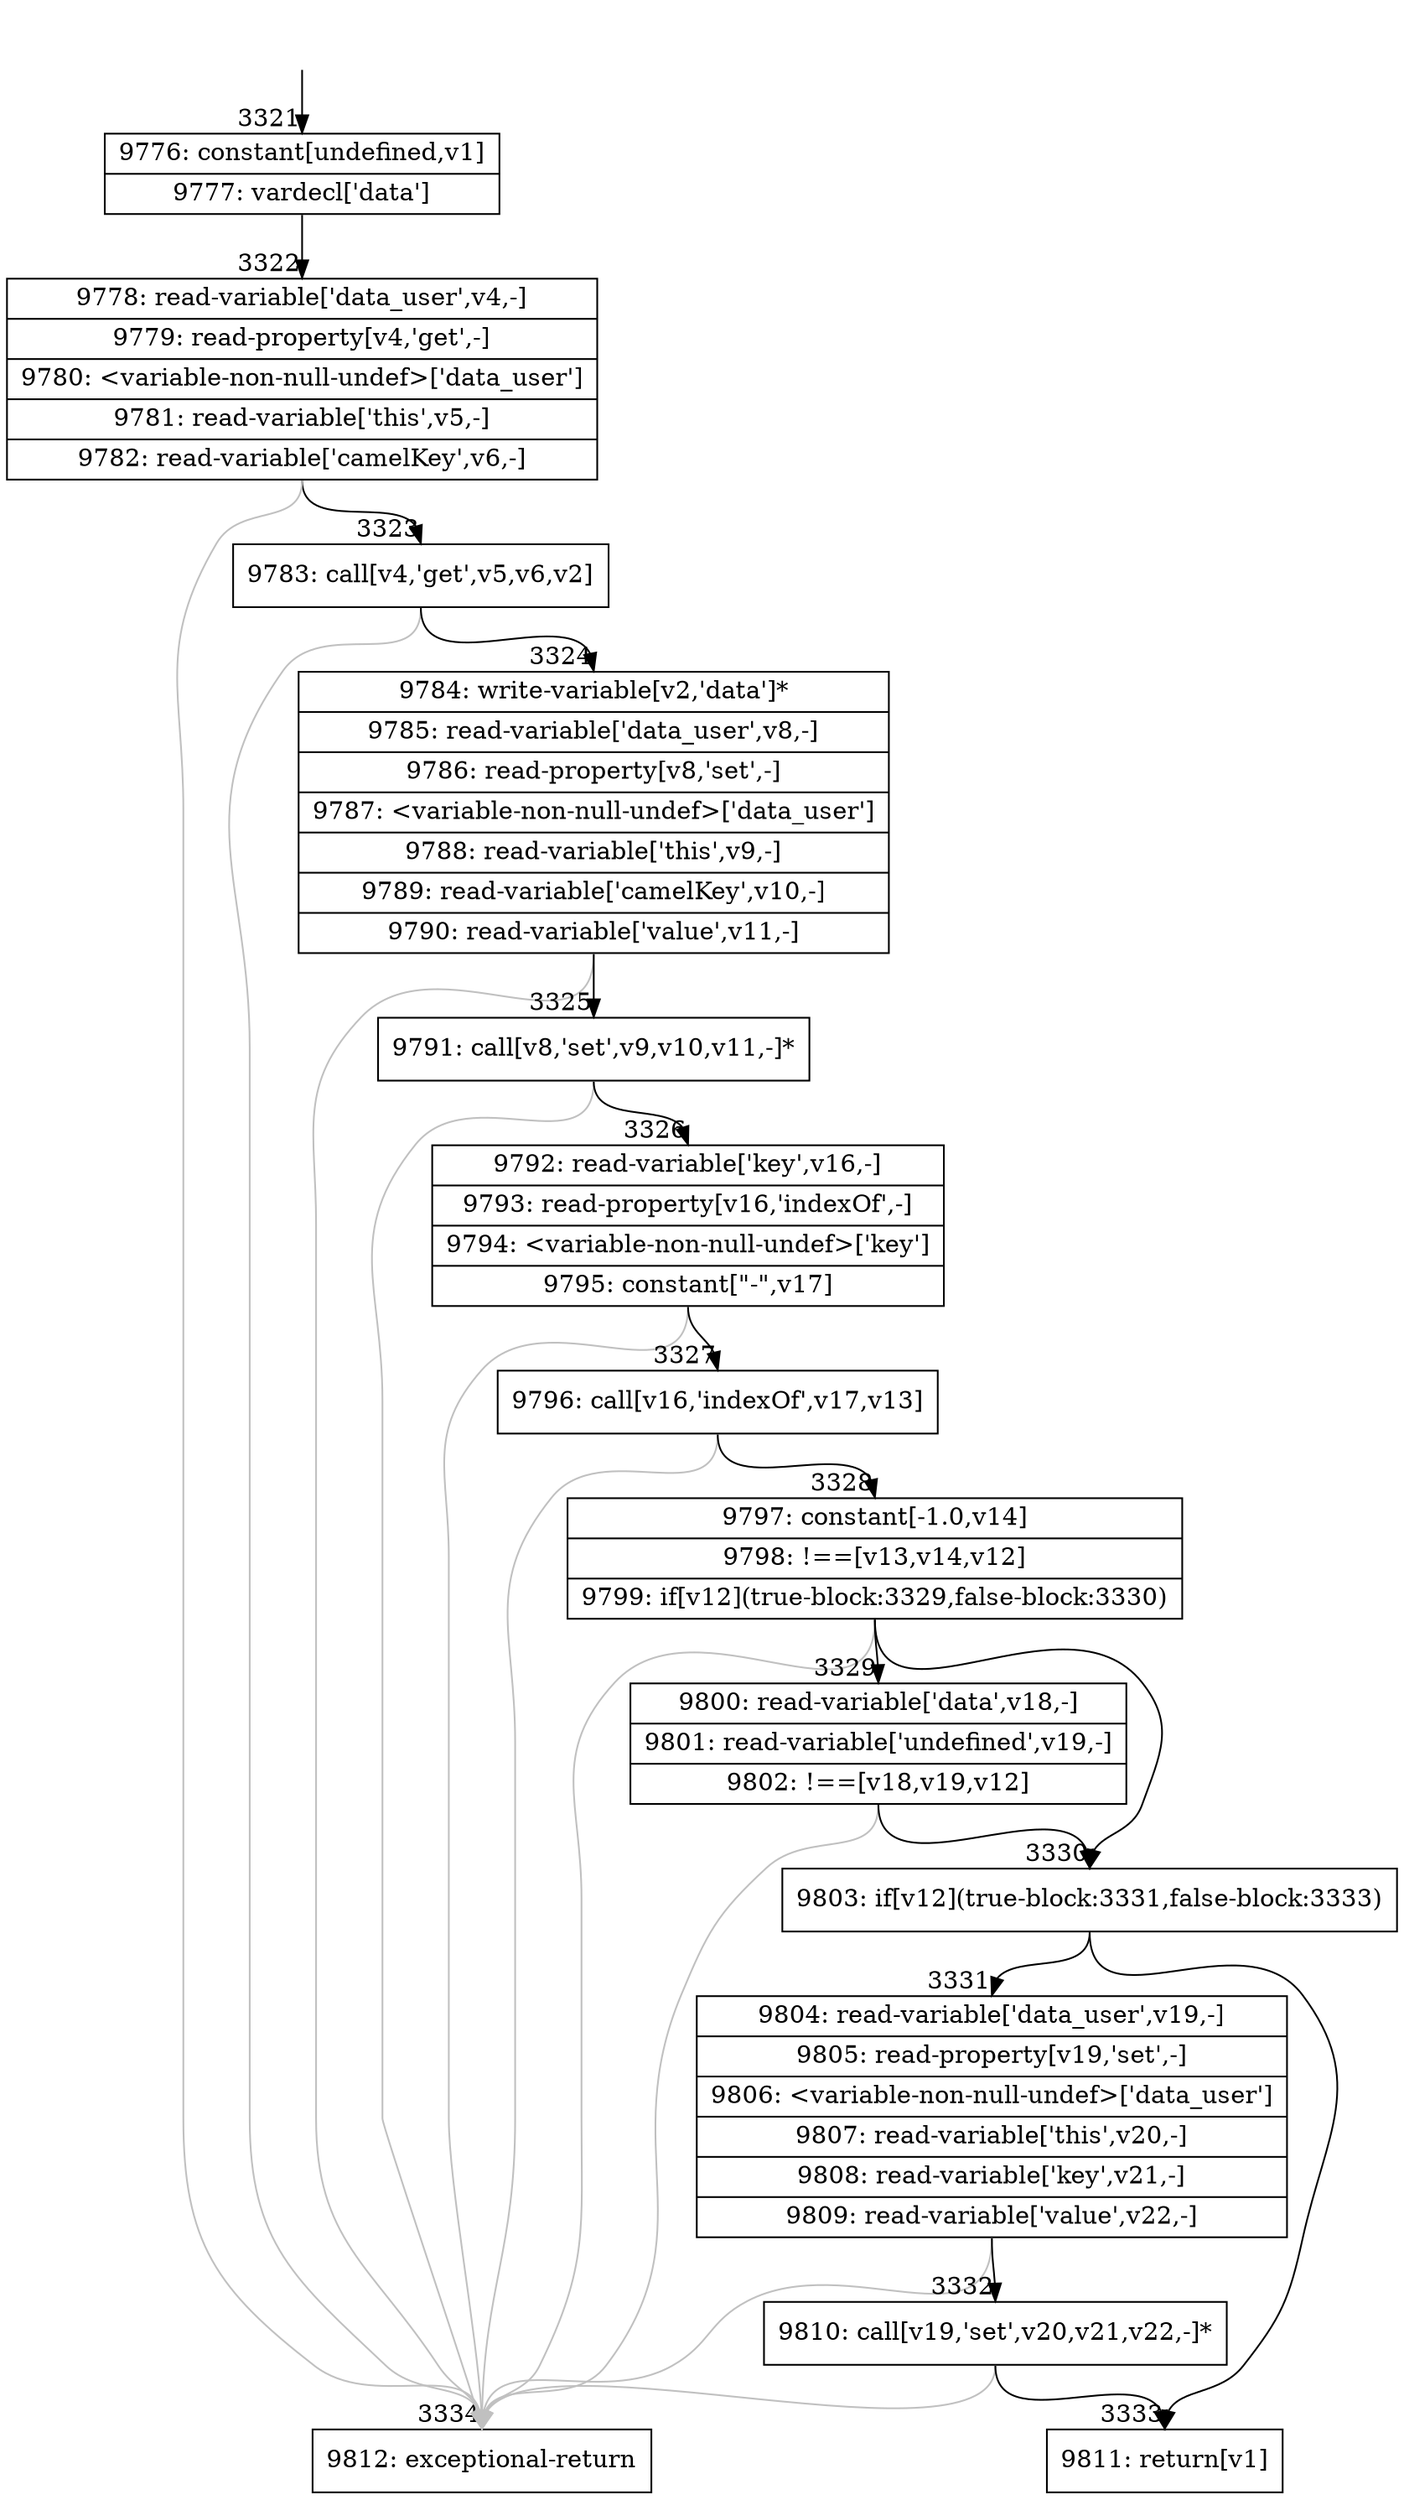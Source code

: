 digraph {
rankdir="TD"
BB_entry223[shape=none,label=""];
BB_entry223 -> BB3321 [tailport=s, headport=n, headlabel="    3321"]
BB3321 [shape=record label="{9776: constant[undefined,v1]|9777: vardecl['data']}" ] 
BB3321 -> BB3322 [tailport=s, headport=n, headlabel="      3322"]
BB3322 [shape=record label="{9778: read-variable['data_user',v4,-]|9779: read-property[v4,'get',-]|9780: \<variable-non-null-undef\>['data_user']|9781: read-variable['this',v5,-]|9782: read-variable['camelKey',v6,-]}" ] 
BB3322 -> BB3323 [tailport=s, headport=n, headlabel="      3323"]
BB3322 -> BB3334 [tailport=s, headport=n, color=gray, headlabel="      3334"]
BB3323 [shape=record label="{9783: call[v4,'get',v5,v6,v2]}" ] 
BB3323 -> BB3324 [tailport=s, headport=n, headlabel="      3324"]
BB3323 -> BB3334 [tailport=s, headport=n, color=gray]
BB3324 [shape=record label="{9784: write-variable[v2,'data']*|9785: read-variable['data_user',v8,-]|9786: read-property[v8,'set',-]|9787: \<variable-non-null-undef\>['data_user']|9788: read-variable['this',v9,-]|9789: read-variable['camelKey',v10,-]|9790: read-variable['value',v11,-]}" ] 
BB3324 -> BB3325 [tailport=s, headport=n, headlabel="      3325"]
BB3324 -> BB3334 [tailport=s, headport=n, color=gray]
BB3325 [shape=record label="{9791: call[v8,'set',v9,v10,v11,-]*}" ] 
BB3325 -> BB3326 [tailport=s, headport=n, headlabel="      3326"]
BB3325 -> BB3334 [tailport=s, headport=n, color=gray]
BB3326 [shape=record label="{9792: read-variable['key',v16,-]|9793: read-property[v16,'indexOf',-]|9794: \<variable-non-null-undef\>['key']|9795: constant[\"-\",v17]}" ] 
BB3326 -> BB3327 [tailport=s, headport=n, headlabel="      3327"]
BB3326 -> BB3334 [tailport=s, headport=n, color=gray]
BB3327 [shape=record label="{9796: call[v16,'indexOf',v17,v13]}" ] 
BB3327 -> BB3328 [tailport=s, headport=n, headlabel="      3328"]
BB3327 -> BB3334 [tailport=s, headport=n, color=gray]
BB3328 [shape=record label="{9797: constant[-1.0,v14]|9798: !==[v13,v14,v12]|9799: if[v12](true-block:3329,false-block:3330)}" ] 
BB3328 -> BB3330 [tailport=s, headport=n, headlabel="      3330"]
BB3328 -> BB3329 [tailport=s, headport=n, headlabel="      3329"]
BB3328 -> BB3334 [tailport=s, headport=n, color=gray]
BB3329 [shape=record label="{9800: read-variable['data',v18,-]|9801: read-variable['undefined',v19,-]|9802: !==[v18,v19,v12]}" ] 
BB3329 -> BB3330 [tailport=s, headport=n]
BB3329 -> BB3334 [tailport=s, headport=n, color=gray]
BB3330 [shape=record label="{9803: if[v12](true-block:3331,false-block:3333)}" ] 
BB3330 -> BB3331 [tailport=s, headport=n, headlabel="      3331"]
BB3330 -> BB3333 [tailport=s, headport=n, headlabel="      3333"]
BB3331 [shape=record label="{9804: read-variable['data_user',v19,-]|9805: read-property[v19,'set',-]|9806: \<variable-non-null-undef\>['data_user']|9807: read-variable['this',v20,-]|9808: read-variable['key',v21,-]|9809: read-variable['value',v22,-]}" ] 
BB3331 -> BB3332 [tailport=s, headport=n, headlabel="      3332"]
BB3331 -> BB3334 [tailport=s, headport=n, color=gray]
BB3332 [shape=record label="{9810: call[v19,'set',v20,v21,v22,-]*}" ] 
BB3332 -> BB3333 [tailport=s, headport=n]
BB3332 -> BB3334 [tailport=s, headport=n, color=gray]
BB3333 [shape=record label="{9811: return[v1]}" ] 
BB3334 [shape=record label="{9812: exceptional-return}" ] 
}
